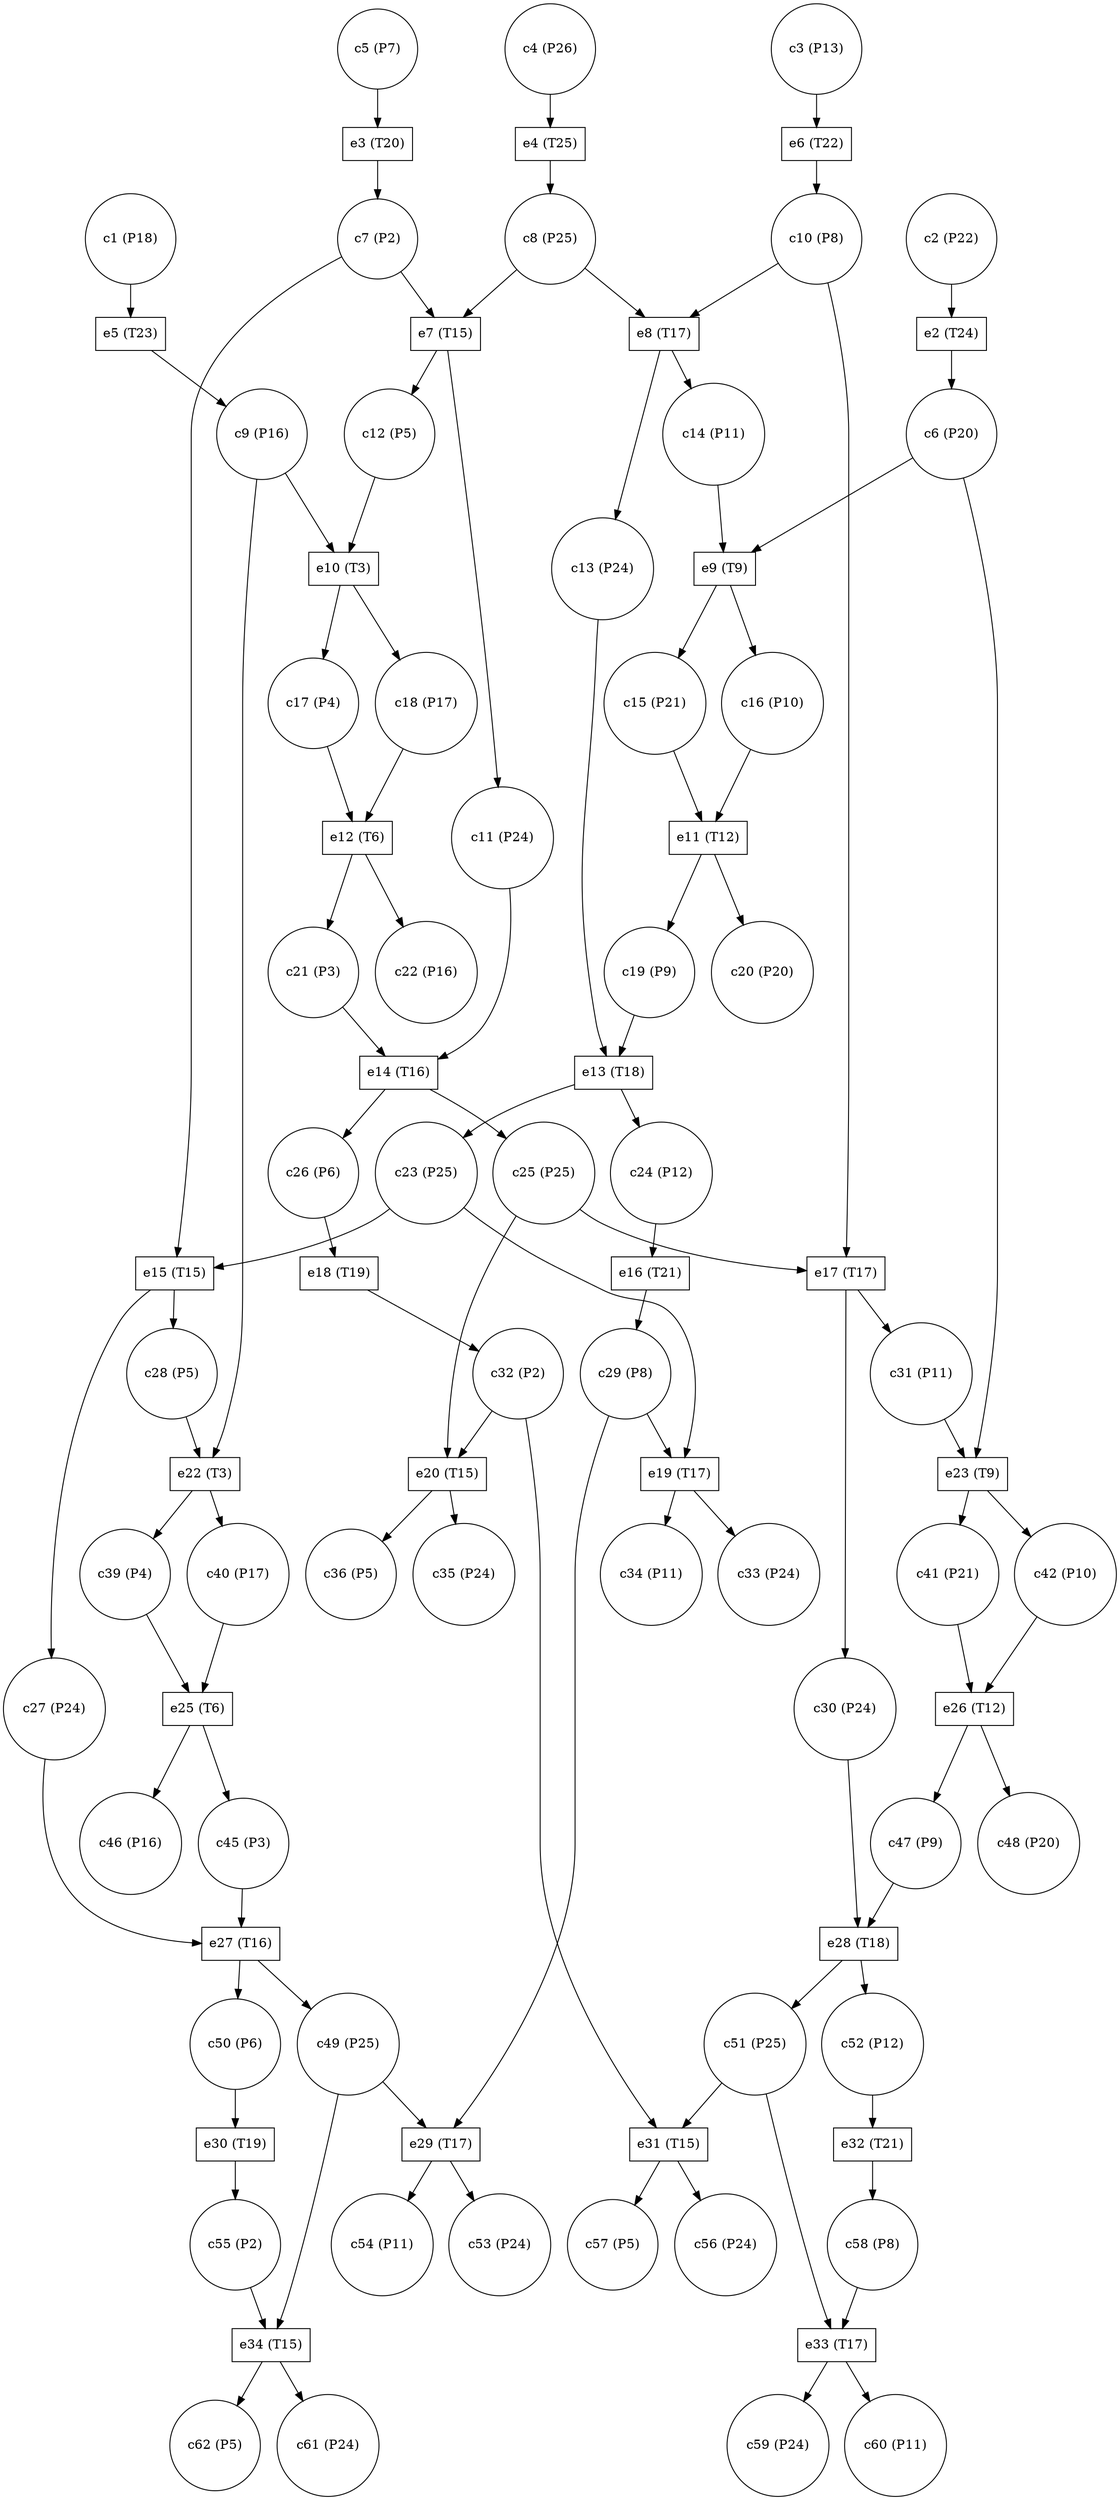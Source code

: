 digraph PetriNet {
// Places
p32 [shape=circle label="c32 (P2)"];
p6 [shape=circle label="c6 (P20)"];
p54 [shape=circle label="c54 (P11)"];
p35 [shape=circle label="c35 (P24)"];
p4 [shape=circle label="c4 (P26)"];
p11 [shape=circle label="c11 (P24)"];
p9 [shape=circle label="c9 (P16)"];
p20 [shape=circle label="c20 (P20)"];
p47 [shape=circle label="c47 (P9)"];
p22 [shape=circle label="c22 (P16)"];
p34 [shape=circle label="c34 (P11)"];
p31 [shape=circle label="c31 (P11)"];
p45 [shape=circle label="c45 (P3)"];
p14 [shape=circle label="c14 (P11)"];
p30 [shape=circle label="c30 (P24)"];
p53 [shape=circle label="c53 (P24)"];
p25 [shape=circle label="c25 (P25)"];
p15 [shape=circle label="c15 (P21)"];
p10 [shape=circle label="c10 (P8)"];
p26 [shape=circle label="c26 (P6)"];
p59 [shape=circle label="c59 (P24)"];
p41 [shape=circle label="c41 (P21)"];
p49 [shape=circle label="c49 (P25)"];
p16 [shape=circle label="c16 (P10)"];
p18 [shape=circle label="c18 (P17)"];
p39 [shape=circle label="c39 (P4)"];
p33 [shape=circle label="c33 (P24)"];
p51 [shape=circle label="c51 (P25)"];
p48 [shape=circle label="c48 (P20)"];
p29 [shape=circle label="c29 (P8)"];
p21 [shape=circle label="c21 (P3)"];
p3 [shape=circle label="c3 (P13)"];
p27 [shape=circle label="c27 (P24)"];
p56 [shape=circle label="c56 (P24)"];
p36 [shape=circle label="c36 (P5)"];
p2 [shape=circle label="c2 (P22)"];
p46 [shape=circle label="c46 (P16)"];
p28 [shape=circle label="c28 (P5)"];
p8 [shape=circle label="c8 (P25)"];
p19 [shape=circle label="c19 (P9)"];
p12 [shape=circle label="c12 (P5)"];
p62 [shape=circle label="c62 (P5)"];
p24 [shape=circle label="c24 (P12)"];
p1 [shape=circle label="c1 (P18)"];
p58 [shape=circle label="c58 (P8)"];
p23 [shape=circle label="c23 (P25)"];
p60 [shape=circle label="c60 (P11)"];
p50 [shape=circle label="c50 (P6)"];
p13 [shape=circle label="c13 (P24)"];
p57 [shape=circle label="c57 (P5)"];
p5 [shape=circle label="c5 (P7)"];
p52 [shape=circle label="c52 (P12)"];
p17 [shape=circle label="c17 (P4)"];
p42 [shape=circle label="c42 (P10)"];
p55 [shape=circle label="c55 (P2)"];
p40 [shape=circle label="c40 (P17)"];
p7 [shape=circle label="c7 (P2)"];
p61 [shape=circle label="c61 (P24)"];
// Transitions
t15 [shape=box label="e15 (T15)"];
t16 [shape=box label="e16 (T21)"];
t18 [shape=box label="e18 (T19)"];
t7 [shape=box label="e7 (T15)"];
t9 [shape=box label="e9 (T9)"];
t14 [shape=box label="e14 (T16)"];
t19 [shape=box label="e19 (T17)"];
t3 [shape=box label="e3 (T20)"];
t5 [shape=box label="e5 (T23)"];
t34 [shape=box label="e34 (T15)"];
t31 [shape=box label="e31 (T15)"];
t11 [shape=box label="e11 (T12)"];
t29 [shape=box label="e29 (T17)"];
t26 [shape=box label="e26 (T12)"];
t12 [shape=box label="e12 (T6)"];
t2 [shape=box label="e2 (T24)"];
t30 [shape=box label="e30 (T19)"];
t23 [shape=box label="e23 (T9)"];
t13 [shape=box label="e13 (T18)"];
t10 [shape=box label="e10 (T3)"];
t8 [shape=box label="e8 (T17)"];
t25 [shape=box label="e25 (T6)"];
t4 [shape=box label="e4 (T25)"];
t6 [shape=box label="e6 (T22)"];
t22 [shape=box label="e22 (T3)"];
t17 [shape=box label="e17 (T17)"];
t32 [shape=box label="e32 (T21)"];
t28 [shape=box label="e28 (T18)"];
t27 [shape=box label="e27 (T16)"];
t33 [shape=box label="e33 (T17)"];
t20 [shape=box label="e20 (T15)"];
// Edges
p32 -> t20;
p32 -> t31;
p6 -> t9;
p6 -> t23;
p4 -> t4;
p11 -> t14;
p9 -> t10;
p9 -> t22;
p47 -> t28;
p31 -> t23;
p45 -> t27;
p14 -> t9;
p30 -> t28;
p25 -> t17;
p25 -> t20;
p15 -> t11;
p10 -> t8;
p10 -> t17;
p26 -> t18;
p41 -> t26;
p49 -> t29;
p49 -> t34;
p16 -> t11;
p18 -> t12;
p39 -> t25;
p51 -> t33;
p51 -> t31;
p29 -> t19;
p29 -> t29;
p21 -> t14;
p3 -> t6;
p27 -> t27;
p2 -> t2;
p28 -> t22;
p8 -> t8;
p8 -> t7;
p19 -> t13;
p12 -> t10;
p24 -> t16;
p1 -> t5;
p58 -> t33;
p23 -> t19;
p23 -> t15;
p50 -> t30;
p13 -> t13;
p5 -> t3;
p52 -> t32;
p17 -> t12;
p42 -> t26;
p55 -> t34;
p40 -> t25;
p7 -> t7;
p7 -> t15;
t15 -> p27;
t15 -> p28;
t16 -> p29;
t18 -> p32;
t7 -> p11;
t7 -> p12;
t9 -> p15;
t9 -> p16;
t14 -> p25;
t14 -> p26;
t19 -> p33;
t19 -> p34;
t3 -> p7;
t5 -> p9;
t34 -> p61;
t34 -> p62;
t31 -> p56;
t31 -> p57;
t11 -> p19;
t11 -> p20;
t29 -> p53;
t29 -> p54;
t26 -> p47;
t26 -> p48;
t12 -> p21;
t12 -> p22;
t2 -> p6;
t30 -> p55;
t23 -> p41;
t23 -> p42;
t13 -> p23;
t13 -> p24;
t10 -> p17;
t10 -> p18;
t8 -> p13;
t8 -> p14;
t25 -> p45;
t25 -> p46;
t4 -> p8;
t6 -> p10;
t22 -> p39;
t22 -> p40;
t17 -> p30;
t17 -> p31;
t32 -> p58;
t28 -> p51;
t28 -> p52;
t27 -> p49;
t27 -> p50;
t33 -> p59;
t33 -> p60;
t20 -> p35;
t20 -> p36;
}
